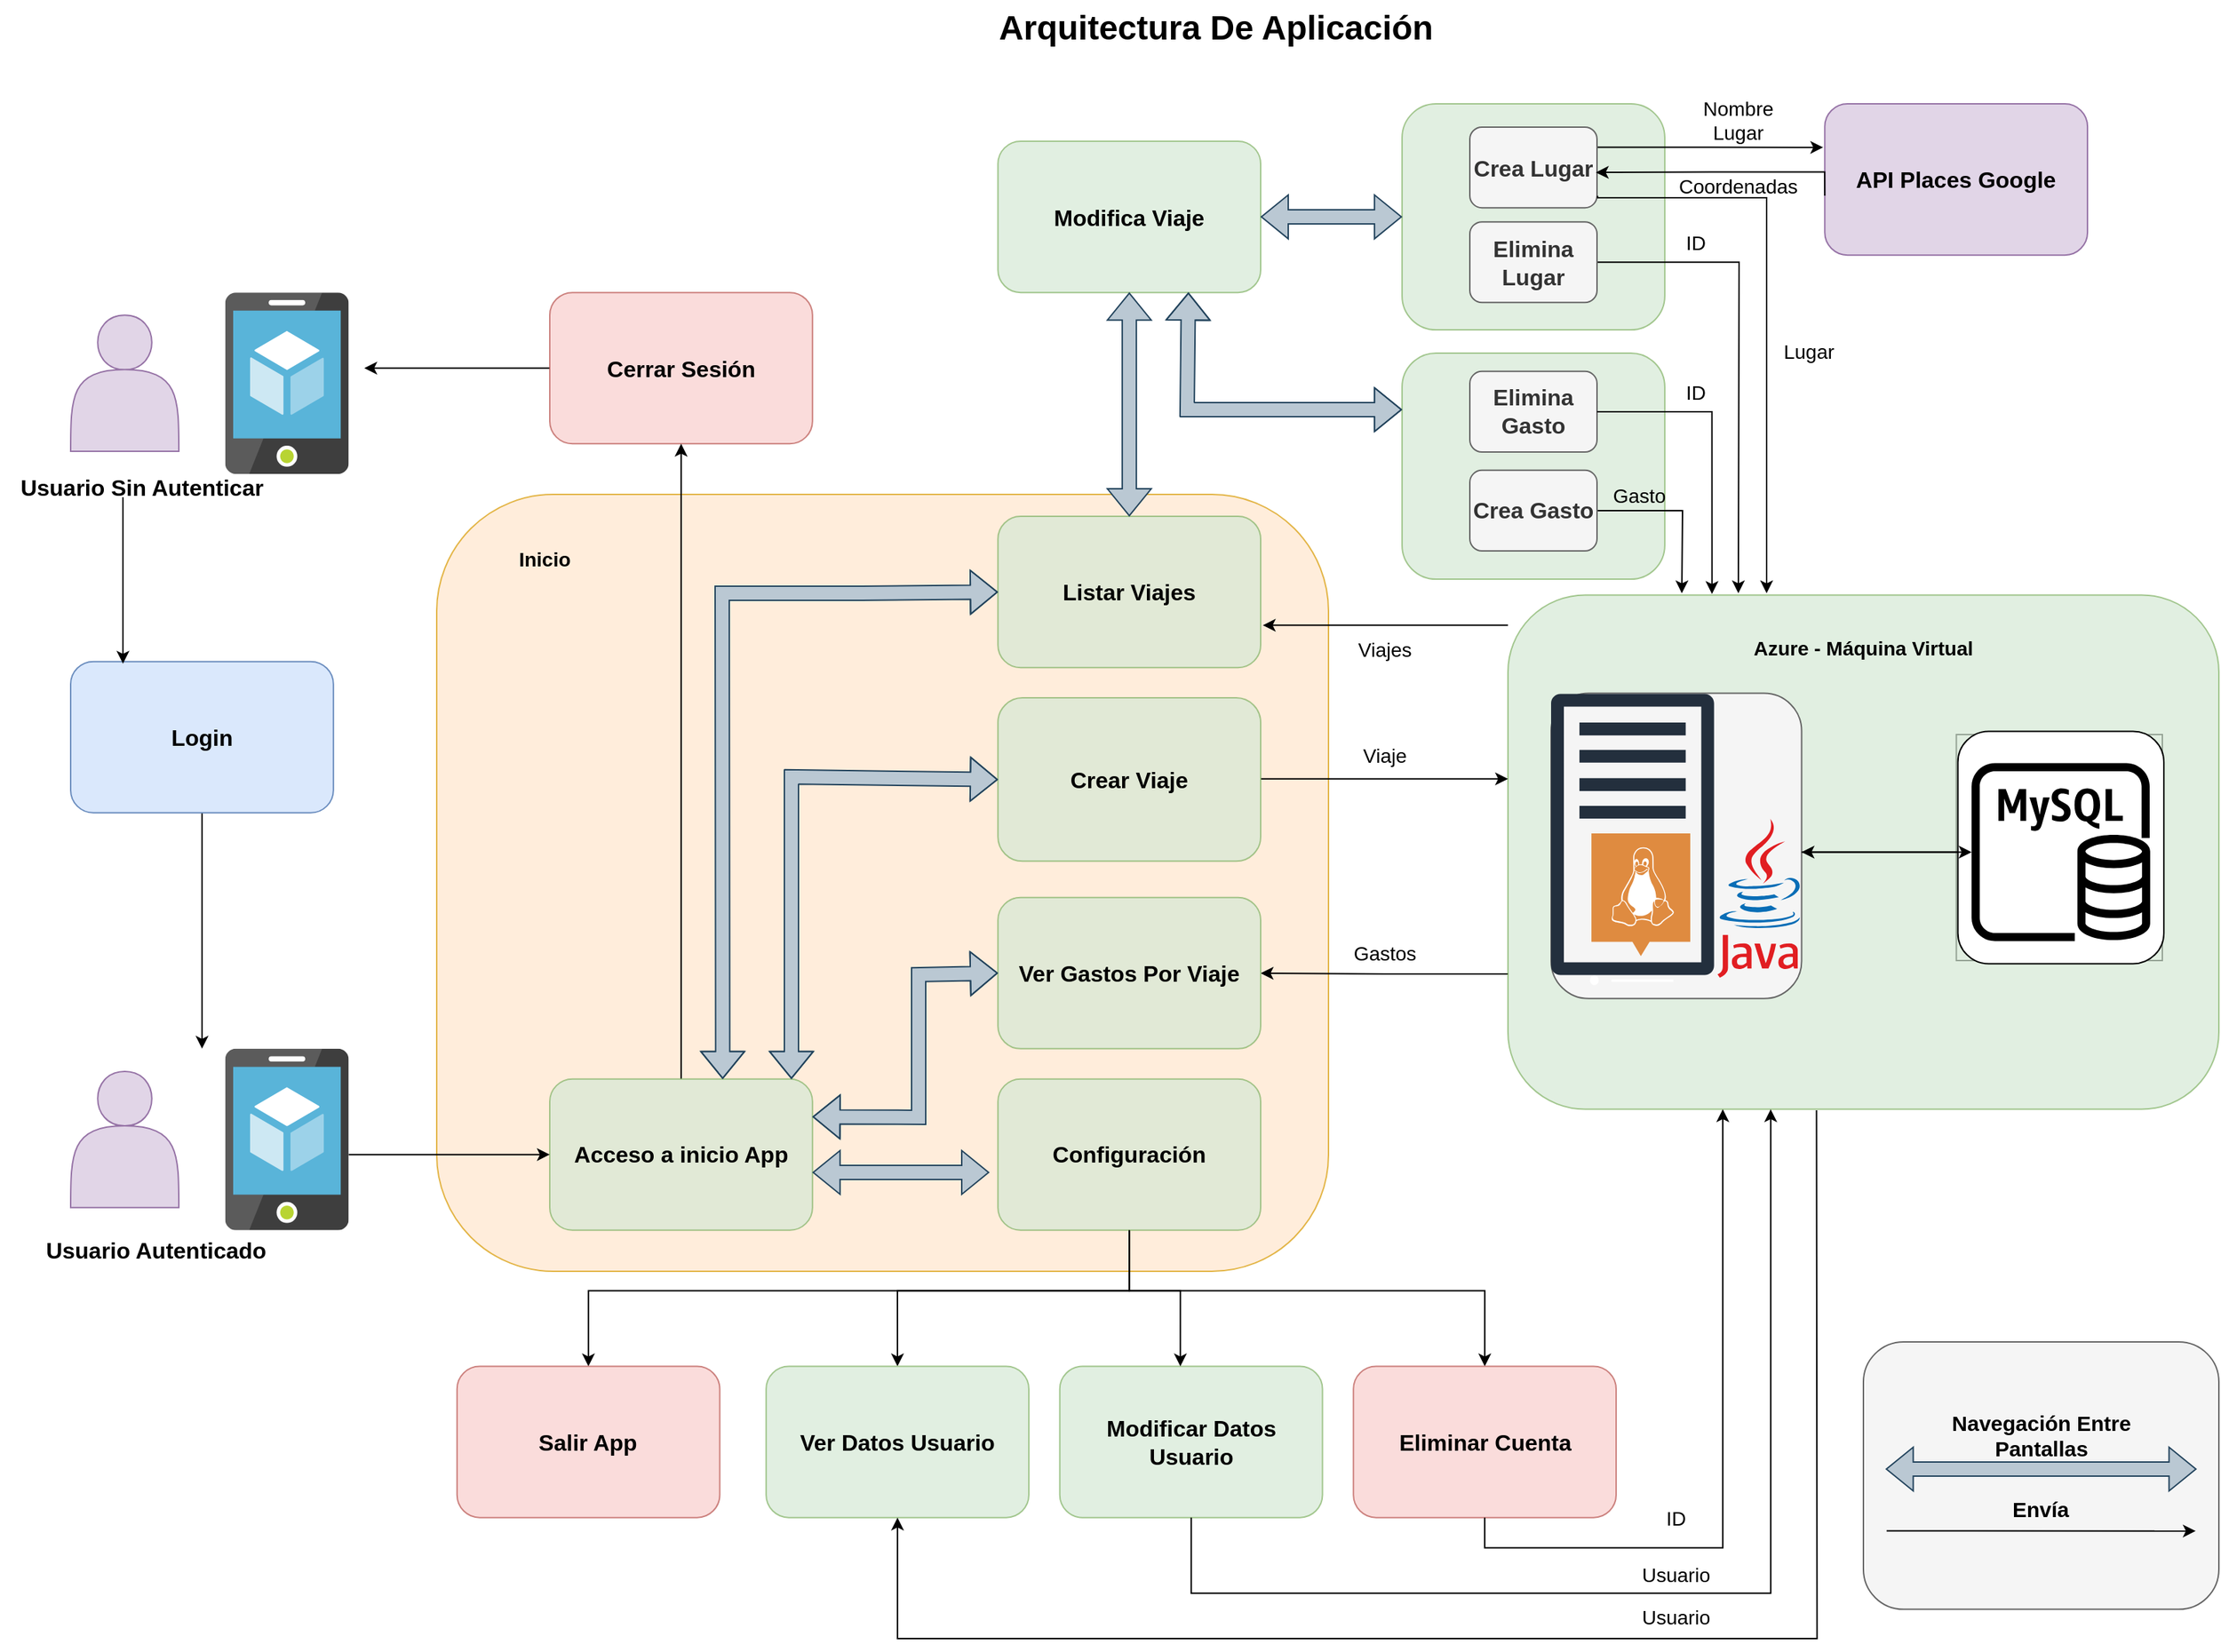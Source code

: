 <mxfile version="24.0.4" type="device">
  <diagram name="Page-1" id="e3a06f82-3646-2815-327d-82caf3d4e204">
    <mxGraphModel dx="2607" dy="1535" grid="1" gridSize="10" guides="1" tooltips="1" connect="1" arrows="1" fold="1" page="1" pageScale="1.5" pageWidth="1169" pageHeight="826" background="none" math="0" shadow="0">
      <root>
        <mxCell id="0" style=";html=1;" />
        <mxCell id="1" style=";html=1;" parent="0" />
        <mxCell id="tFzZ-P_EEXRz5zZVGE4n-2" value="" style="rounded=0;whiteSpace=wrap;html=1;" vertex="1" parent="1">
          <mxGeometry x="1454.24" y="550" width="145.76" height="160" as="geometry" />
        </mxCell>
        <mxCell id="uxGhuqDMktwWaUcLQht1-185" value="" style="rounded=1;whiteSpace=wrap;html=1;fillColor=#ffe6cc;strokeColor=#d79b00;opacity=70;" parent="1" vertex="1">
          <mxGeometry x="379" y="380" width="631" height="550" as="geometry" />
        </mxCell>
        <mxCell id="uxGhuqDMktwWaUcLQht1-151" value="" style="rounded=1;whiteSpace=wrap;html=1;fillColor=#d5e8d4;strokeColor=#82b366;opacity=70;" parent="1" vertex="1">
          <mxGeometry x="1062.05" y="103.54" width="185.9" height="160" as="geometry" />
        </mxCell>
        <mxCell id="6a7d8f32e03d9370-62" value="Arquitectura De Aplicación" style="text;strokeColor=none;fillColor=none;html=1;fontSize=24;fontStyle=1;verticalAlign=middle;align=center;" parent="1" vertex="1">
          <mxGeometry x="499" y="30" width="861" height="40" as="geometry" />
        </mxCell>
        <mxCell id="uxGhuqDMktwWaUcLQht1-62" value="&lt;font style=&quot;font-size: 16px;&quot;&gt;&lt;b&gt;Usuario Sin Autenticar&lt;/b&gt;&lt;/font&gt;" style="text;html=1;align=center;verticalAlign=middle;resizable=0;points=[];autosize=1;strokeColor=none;fillColor=none;" parent="1" vertex="1">
          <mxGeometry x="70" y="360" width="200" height="30" as="geometry" />
        </mxCell>
        <mxCell id="uxGhuqDMktwWaUcLQht1-71" value="" style="rounded=1;whiteSpace=wrap;html=1;fillColor=#f5f5f5;strokeColor=#666666;fontColor=#333333;" parent="1" vertex="1">
          <mxGeometry x="1388.49" y="980" width="251.51" height="189.29" as="geometry" />
        </mxCell>
        <mxCell id="uxGhuqDMktwWaUcLQht1-55" style="edgeStyle=orthogonalEdgeStyle;rounded=0;orthogonalLoop=1;jettySize=auto;html=1;exitX=-0.003;exitY=0.124;exitDx=0;exitDy=0;exitPerimeter=0;" parent="1" edge="1">
          <mxGeometry relative="1" as="geometry">
            <mxPoint x="1136.979" y="472.623" as="sourcePoint" />
            <mxPoint x="963.524" y="472.67" as="targetPoint" />
            <Array as="points">
              <mxPoint x="1011.51" y="472.27" />
              <mxPoint x="1011.51" y="472.27" />
            </Array>
          </mxGeometry>
        </mxCell>
        <mxCell id="uxGhuqDMktwWaUcLQht1-79" style="edgeStyle=orthogonalEdgeStyle;rounded=0;orthogonalLoop=1;jettySize=auto;html=1;exitX=0.001;exitY=0.737;exitDx=0;exitDy=0;exitPerimeter=0;" parent="1" source="uxGhuqDMktwWaUcLQht1-42" target="cv4h8bZx8-ODt0pYZCOF-10" edge="1">
          <mxGeometry relative="1" as="geometry" />
        </mxCell>
        <mxCell id="uxGhuqDMktwWaUcLQht1-42" value="" style="rounded=1;whiteSpace=wrap;html=1;fillColor=#d5e8d4;strokeColor=#82b366;opacity=70;" parent="1" vertex="1">
          <mxGeometry x="1136.978" y="451.212" width="503.022" height="364.04" as="geometry" />
        </mxCell>
        <mxCell id="cv4h8bZx8-ODt0pYZCOF-8" value="&lt;b&gt;&lt;font style=&quot;font-size: 16px;&quot;&gt;Listar Viajes&lt;/font&gt;&lt;/b&gt;" style="rounded=1;whiteSpace=wrap;html=1;fillColor=#d5e8d4;strokeColor=#82b366;opacity=70;" parent="1" vertex="1">
          <mxGeometry x="776.115" y="395.556" width="185.899" height="107.071" as="geometry" />
        </mxCell>
        <mxCell id="uxGhuqDMktwWaUcLQht1-56" style="edgeStyle=orthogonalEdgeStyle;rounded=0;orthogonalLoop=1;jettySize=auto;html=1;entryX=0;entryY=0.277;entryDx=0;entryDy=0;entryPerimeter=0;" parent="1" edge="1">
          <mxGeometry relative="1" as="geometry">
            <mxPoint x="1136.978" y="581.361" as="targetPoint" />
            <mxPoint x="962.014" y="581.361" as="sourcePoint" />
            <Array as="points">
              <mxPoint x="1136.978" y="581.169" />
            </Array>
          </mxGeometry>
        </mxCell>
        <mxCell id="cv4h8bZx8-ODt0pYZCOF-9" value="&lt;span style=&quot;font-size: 16px;&quot;&gt;&lt;b&gt;Crear Viaje&lt;/b&gt;&lt;/span&gt;" style="rounded=1;whiteSpace=wrap;html=1;fillColor=#d5e8d4;strokeColor=#82b366;opacity=70;" parent="1" vertex="1">
          <mxGeometry x="776.115" y="524.04" width="185.899" height="115.636" as="geometry" />
        </mxCell>
        <mxCell id="cv4h8bZx8-ODt0pYZCOF-10" value="&lt;b&gt;&lt;font style=&quot;font-size: 16px;&quot;&gt;Ver Gastos Por Viaje&lt;/font&gt;&lt;/b&gt;" style="rounded=1;whiteSpace=wrap;html=1;fillColor=#d5e8d4;strokeColor=#82b366;opacity=70;" parent="1" vertex="1">
          <mxGeometry x="776.115" y="665.354" width="185.899" height="107.071" as="geometry" />
        </mxCell>
        <mxCell id="uxGhuqDMktwWaUcLQht1-25" style="edgeStyle=orthogonalEdgeStyle;rounded=0;orthogonalLoop=1;jettySize=auto;html=1;" parent="1" source="cv4h8bZx8-ODt0pYZCOF-11" target="cv4h8bZx8-ODt0pYZCOF-38" edge="1">
          <mxGeometry relative="1" as="geometry">
            <Array as="points">
              <mxPoint x="869.065" y="943.737" />
              <mxPoint x="486.331" y="943.737" />
            </Array>
          </mxGeometry>
        </mxCell>
        <mxCell id="uxGhuqDMktwWaUcLQht1-26" style="edgeStyle=orthogonalEdgeStyle;rounded=0;orthogonalLoop=1;jettySize=auto;html=1;entryX=0.5;entryY=0;entryDx=0;entryDy=0;" parent="1" source="cv4h8bZx8-ODt0pYZCOF-11" target="cv4h8bZx8-ODt0pYZCOF-35" edge="1">
          <mxGeometry relative="1" as="geometry">
            <Array as="points">
              <mxPoint x="869.065" y="943.737" />
              <mxPoint x="705.036" y="943.737" />
            </Array>
          </mxGeometry>
        </mxCell>
        <mxCell id="uxGhuqDMktwWaUcLQht1-28" style="edgeStyle=orthogonalEdgeStyle;rounded=0;orthogonalLoop=1;jettySize=auto;html=1;" parent="1" source="cv4h8bZx8-ODt0pYZCOF-11" edge="1">
          <mxGeometry relative="1" as="geometry">
            <mxPoint x="1120.576" y="997.273" as="targetPoint" />
            <Array as="points">
              <mxPoint x="869.065" y="943.737" />
              <mxPoint x="1120.576" y="943.737" />
            </Array>
          </mxGeometry>
        </mxCell>
        <mxCell id="cv4h8bZx8-ODt0pYZCOF-11" value="&lt;b&gt;&lt;font style=&quot;font-size: 16px;&quot;&gt;Configuración&lt;/font&gt;&lt;/b&gt;" style="rounded=1;whiteSpace=wrap;html=1;fillColor=#d5e8d4;strokeColor=#82b366;opacity=70;" parent="1" vertex="1">
          <mxGeometry x="776.115" y="793.838" width="185.899" height="107.071" as="geometry" />
        </mxCell>
        <mxCell id="uxGhuqDMktwWaUcLQht1-63" style="edgeStyle=orthogonalEdgeStyle;rounded=0;orthogonalLoop=1;jettySize=auto;html=1;" parent="1" source="cv4h8bZx8-ODt0pYZCOF-16" edge="1">
          <mxGeometry relative="1" as="geometry">
            <mxPoint x="327.77" y="290.606" as="targetPoint" />
          </mxGeometry>
        </mxCell>
        <mxCell id="cv4h8bZx8-ODt0pYZCOF-16" value="&lt;b&gt;&lt;font style=&quot;font-size: 16px;&quot;&gt;Cerrar Sesión&lt;/font&gt;&lt;/b&gt;" style="rounded=1;whiteSpace=wrap;html=1;fillColor=#f8cecc;strokeColor=#b85450;opacity=70;" parent="1" vertex="1">
          <mxGeometry x="458.993" y="237.071" width="185.899" height="107.071" as="geometry" />
        </mxCell>
        <mxCell id="cv4h8bZx8-ODt0pYZCOF-35" value="&lt;b&gt;&lt;font style=&quot;font-size: 16px;&quot;&gt;Ver Datos Usuario&lt;/font&gt;&lt;/b&gt;" style="rounded=1;whiteSpace=wrap;html=1;fillColor=#d5e8d4;strokeColor=#82b366;opacity=70;" parent="1" vertex="1">
          <mxGeometry x="612.086" y="997.273" width="185.899" height="107.071" as="geometry" />
        </mxCell>
        <mxCell id="cv4h8bZx8-ODt0pYZCOF-36" value="&lt;b&gt;&lt;font style=&quot;font-size: 16px;&quot;&gt;Modificar Datos Usuario&lt;/font&gt;&lt;/b&gt;" style="rounded=1;whiteSpace=wrap;html=1;fillColor=#d5e8d4;strokeColor=#82b366;opacity=70;" parent="1" vertex="1">
          <mxGeometry x="819.856" y="997.273" width="185.899" height="107.071" as="geometry" />
        </mxCell>
        <mxCell id="cv4h8bZx8-ODt0pYZCOF-37" value="&lt;b&gt;&lt;font style=&quot;font-size: 16px;&quot;&gt;Eliminar Cuenta&lt;/font&gt;&lt;/b&gt;" style="rounded=1;whiteSpace=wrap;html=1;fillColor=#f8cecc;strokeColor=#b85450;opacity=70;" parent="1" vertex="1">
          <mxGeometry x="1027.626" y="997.273" width="185.899" height="107.071" as="geometry" />
        </mxCell>
        <mxCell id="cv4h8bZx8-ODt0pYZCOF-38" value="&lt;b&gt;&lt;font style=&quot;font-size: 16px;&quot;&gt;Salir App&lt;/font&gt;&lt;/b&gt;" style="rounded=1;whiteSpace=wrap;html=1;fillColor=#f8cecc;strokeColor=#b85450;opacity=70;" parent="1" vertex="1">
          <mxGeometry x="393.381" y="997.273" width="185.899" height="107.071" as="geometry" />
        </mxCell>
        <mxCell id="cv4h8bZx8-ODt0pYZCOF-45" value="&lt;b&gt;&lt;font style=&quot;font-size: 16px;&quot;&gt;Modifica Viaje&lt;/font&gt;&lt;/b&gt;" style="rounded=1;whiteSpace=wrap;html=1;fillColor=#d5e8d4;strokeColor=#82b366;opacity=70;" parent="1" vertex="1">
          <mxGeometry x="776.115" y="130" width="185.899" height="107.071" as="geometry" />
        </mxCell>
        <mxCell id="cv4h8bZx8-ODt0pYZCOF-49" value="&lt;span style=&quot;font-size: 16px;&quot;&gt;&lt;b&gt;API Places Google&lt;/b&gt;&lt;/span&gt;" style="rounded=1;whiteSpace=wrap;html=1;fillColor=#e1d5e7;strokeColor=#9673a6;" parent="1" vertex="1">
          <mxGeometry x="1361.149" y="103.54" width="185.899" height="107.071" as="geometry" />
        </mxCell>
        <mxCell id="uxGhuqDMktwWaUcLQht1-18" style="edgeStyle=orthogonalEdgeStyle;rounded=0;orthogonalLoop=1;jettySize=auto;html=1;" parent="1" source="uxGhuqDMktwWaUcLQht1-1" edge="1">
          <mxGeometry relative="1" as="geometry">
            <mxPoint x="212.95" y="772.424" as="targetPoint" />
          </mxGeometry>
        </mxCell>
        <mxCell id="uxGhuqDMktwWaUcLQht1-1" value="&lt;b&gt;&lt;font style=&quot;font-size: 16px;&quot;&gt;Login&lt;/font&gt;&lt;/b&gt;" style="rounded=1;whiteSpace=wrap;html=1;fillColor=#dae8fc;strokeColor=#6c8ebf;" parent="1" vertex="1">
          <mxGeometry x="120" y="498.323" width="185.899" height="107.071" as="geometry" />
        </mxCell>
        <mxCell id="uxGhuqDMktwWaUcLQht1-8" style="edgeStyle=orthogonalEdgeStyle;rounded=0;orthogonalLoop=1;jettySize=auto;html=1;exitX=0.5;exitY=0;exitDx=0;exitDy=0;entryX=0.5;entryY=1;entryDx=0;entryDy=0;" parent="1" source="cv4h8bZx8-ODt0pYZCOF-5" target="cv4h8bZx8-ODt0pYZCOF-16" edge="1">
          <mxGeometry relative="1" as="geometry" />
        </mxCell>
        <mxCell id="cv4h8bZx8-ODt0pYZCOF-5" value="&lt;b&gt;&lt;font style=&quot;font-size: 16px;&quot;&gt;Acceso a inicio App&lt;/font&gt;&lt;/b&gt;" style="rounded=1;whiteSpace=wrap;html=1;fillColor=#d5e8d4;strokeColor=#82b366;opacity=70;" parent="1" vertex="1">
          <mxGeometry x="458.993" y="793.838" width="185.899" height="107.071" as="geometry" />
        </mxCell>
        <mxCell id="uxGhuqDMktwWaUcLQht1-10" style="edgeStyle=orthogonalEdgeStyle;rounded=0;orthogonalLoop=1;jettySize=auto;html=1;" parent="1" source="cv4h8bZx8-ODt0pYZCOF-1" target="cv4h8bZx8-ODt0pYZCOF-5" edge="1">
          <mxGeometry relative="1" as="geometry">
            <Array as="points">
              <mxPoint x="360.576" y="847.374" />
              <mxPoint x="360.576" y="847.374" />
            </Array>
          </mxGeometry>
        </mxCell>
        <mxCell id="uxGhuqDMktwWaUcLQht1-13" value="" style="group" parent="1" vertex="1" connectable="0">
          <mxGeometry x="120" y="237.071" width="198.584" height="128.485" as="geometry" />
        </mxCell>
        <mxCell id="uxGhuqDMktwWaUcLQht1-16" value="" style="group" parent="uxGhuqDMktwWaUcLQht1-13" vertex="1" connectable="0">
          <mxGeometry width="198.584" height="128.485" as="geometry" />
        </mxCell>
        <mxCell id="uxGhuqDMktwWaUcLQht1-11" value="" style="image;sketch=0;aspect=fixed;html=1;points=[];align=center;fontSize=12;image=img/lib/mscae/App_Service_Mobile_App.svg;" parent="uxGhuqDMktwWaUcLQht1-16" vertex="1">
          <mxGeometry x="109.353" width="87.37" height="128.485" as="geometry" />
        </mxCell>
        <mxCell id="uxGhuqDMktwWaUcLQht1-12" value="" style="shape=actor;whiteSpace=wrap;html=1;fillColor=#e1d5e7;strokeColor=#9673a6;" parent="uxGhuqDMktwWaUcLQht1-16" vertex="1">
          <mxGeometry y="16.061" width="76.547" height="96.364" as="geometry" />
        </mxCell>
        <mxCell id="cv4h8bZx8-ODt0pYZCOF-1" value="" style="image;sketch=0;aspect=fixed;html=1;points=[];align=center;fontSize=12;image=img/lib/mscae/App_Service_Mobile_App.svg;" parent="1" vertex="1">
          <mxGeometry x="229.353" y="772.424" width="87.37" height="128.485" as="geometry" />
        </mxCell>
        <mxCell id="cv4h8bZx8-ODt0pYZCOF-4" value="" style="shape=actor;whiteSpace=wrap;html=1;fillColor=#e1d5e7;strokeColor=#9673a6;" parent="1" vertex="1">
          <mxGeometry x="120" y="788.485" width="76.547" height="96.364" as="geometry" />
        </mxCell>
        <mxCell id="uxGhuqDMktwWaUcLQht1-17" style="edgeStyle=orthogonalEdgeStyle;rounded=0;orthogonalLoop=1;jettySize=auto;html=1;entryX=0.199;entryY=0.014;entryDx=0;entryDy=0;entryPerimeter=0;" parent="1" target="uxGhuqDMktwWaUcLQht1-1" edge="1">
          <mxGeometry relative="1" as="geometry">
            <mxPoint x="157" y="382" as="sourcePoint" />
            <Array as="points">
              <mxPoint x="157" y="382" />
            </Array>
          </mxGeometry>
        </mxCell>
        <mxCell id="uxGhuqDMktwWaUcLQht1-27" style="edgeStyle=orthogonalEdgeStyle;rounded=0;orthogonalLoop=1;jettySize=auto;html=1;entryX=0.459;entryY=0;entryDx=0;entryDy=0;entryPerimeter=0;" parent="1" source="cv4h8bZx8-ODt0pYZCOF-11" target="cv4h8bZx8-ODt0pYZCOF-36" edge="1">
          <mxGeometry relative="1" as="geometry">
            <Array as="points">
              <mxPoint x="869.065" y="943.737" />
              <mxPoint x="905.151" y="943.737" />
            </Array>
          </mxGeometry>
        </mxCell>
        <mxCell id="uxGhuqDMktwWaUcLQht1-46" style="edgeStyle=orthogonalEdgeStyle;rounded=0;orthogonalLoop=1;jettySize=auto;html=1;" parent="1" source="cv4h8bZx8-ODt0pYZCOF-19" edge="1">
          <mxGeometry relative="1" as="geometry">
            <mxPoint x="1344.748" y="633.232" as="targetPoint" />
          </mxGeometry>
        </mxCell>
        <mxCell id="uxGhuqDMktwWaUcLQht1-54" value="&lt;b&gt;&lt;font style=&quot;font-size: 14px;&quot;&gt;Azure - Máquina Virtual&lt;/font&gt;&lt;/b&gt;" style="text;html=1;align=center;verticalAlign=middle;whiteSpace=wrap;rounded=0;" parent="1" vertex="1">
          <mxGeometry x="1292.806" y="472.626" width="191.367" height="32.121" as="geometry" />
        </mxCell>
        <mxCell id="uxGhuqDMktwWaUcLQht1-59" style="edgeStyle=orthogonalEdgeStyle;rounded=0;orthogonalLoop=1;jettySize=auto;html=1;" parent="1" source="cv4h8bZx8-ODt0pYZCOF-37" edge="1">
          <mxGeometry relative="1" as="geometry">
            <mxPoint x="1288.978" y="815.253" as="targetPoint" />
            <Array as="points">
              <mxPoint x="1120.576" y="1125.758" />
              <mxPoint x="1288.978" y="1125.758" />
            </Array>
          </mxGeometry>
        </mxCell>
        <mxCell id="uxGhuqDMktwWaUcLQht1-60" style="edgeStyle=orthogonalEdgeStyle;rounded=0;orthogonalLoop=1;jettySize=auto;html=1;" parent="1" source="cv4h8bZx8-ODt0pYZCOF-36" edge="1">
          <mxGeometry relative="1" as="geometry">
            <mxPoint x="1322.878" y="815.253" as="targetPoint" />
            <Array as="points">
              <mxPoint x="912.806" y="1157.879" />
              <mxPoint x="1322.878" y="1157.879" />
              <mxPoint x="1322.878" y="815.253" />
            </Array>
          </mxGeometry>
        </mxCell>
        <mxCell id="uxGhuqDMktwWaUcLQht1-61" style="edgeStyle=orthogonalEdgeStyle;rounded=0;orthogonalLoop=1;jettySize=auto;html=1;exitX=0.434;exitY=1.002;exitDx=0;exitDy=0;exitPerimeter=0;" parent="1" source="uxGhuqDMktwWaUcLQht1-42" target="cv4h8bZx8-ODt0pYZCOF-35" edge="1">
          <mxGeometry relative="1" as="geometry">
            <Array as="points">
              <mxPoint x="1355.683" y="816.323" />
              <mxPoint x="1355.683" y="816.323" />
              <mxPoint x="1355.683" y="1190" />
              <mxPoint x="705.036" y="1190" />
            </Array>
          </mxGeometry>
        </mxCell>
        <mxCell id="uxGhuqDMktwWaUcLQht1-66" value="&lt;b&gt;&lt;font style=&quot;font-size: 15px;&quot;&gt;Envía&lt;/font&gt;&lt;/b&gt;" style="text;html=1;align=center;verticalAlign=middle;whiteSpace=wrap;rounded=0;" parent="1" vertex="1">
          <mxGeometry x="1481.439" y="1082.222" width="65.612" height="32.121" as="geometry" />
        </mxCell>
        <mxCell id="uxGhuqDMktwWaUcLQht1-73" value="" style="endArrow=classic;html=1;rounded=0;entryX=0.913;entryY=0.455;entryDx=0;entryDy=0;entryPerimeter=0;" parent="1" edge="1">
          <mxGeometry width="50" height="50" relative="1" as="geometry">
            <mxPoint x="1404.902" y="1113.783" as="sourcePoint" />
            <mxPoint x="1623.596" y="1113.837" as="targetPoint" />
          </mxGeometry>
        </mxCell>
        <mxCell id="cv4h8bZx8-ODt0pYZCOF-6" value="&lt;font style=&quot;font-size: 16px;&quot;&gt;&lt;b&gt;Usuario Autenticado&lt;/b&gt;&lt;/font&gt;" style="text;html=1;align=center;verticalAlign=middle;resizable=0;points=[];autosize=1;strokeColor=none;fillColor=none;" parent="1" vertex="1">
          <mxGeometry x="90" y="900" width="180" height="30" as="geometry" />
        </mxCell>
        <mxCell id="uxGhuqDMktwWaUcLQht1-75" value="&lt;font style=&quot;font-size: 14px;&quot;&gt;Viajes&lt;/font&gt;" style="text;html=1;align=center;verticalAlign=middle;whiteSpace=wrap;rounded=0;" parent="1" vertex="1">
          <mxGeometry x="1020" y="474.75" width="60" height="30" as="geometry" />
        </mxCell>
        <mxCell id="uxGhuqDMktwWaUcLQht1-76" value="&lt;font style=&quot;font-size: 14px;&quot;&gt;Viaje&lt;/font&gt;" style="text;html=1;align=center;verticalAlign=middle;whiteSpace=wrap;rounded=0;" parent="1" vertex="1">
          <mxGeometry x="1020" y="550" width="60" height="30" as="geometry" />
        </mxCell>
        <mxCell id="uxGhuqDMktwWaUcLQht1-148" value="&lt;font style=&quot;font-size: 14px;&quot;&gt;Gastos&lt;/font&gt;" style="text;html=1;align=center;verticalAlign=middle;whiteSpace=wrap;rounded=0;" parent="1" vertex="1">
          <mxGeometry x="1020" y="690" width="60" height="30" as="geometry" />
        </mxCell>
        <mxCell id="uxGhuqDMktwWaUcLQht1-160" style="edgeStyle=orthogonalEdgeStyle;rounded=0;orthogonalLoop=1;jettySize=auto;html=1;exitX=1;exitY=0.25;exitDx=0;exitDy=0;" parent="1" source="uxGhuqDMktwWaUcLQht1-149" edge="1">
          <mxGeometry relative="1" as="geometry">
            <mxPoint x="1360" y="134.333" as="targetPoint" />
          </mxGeometry>
        </mxCell>
        <mxCell id="uxGhuqDMktwWaUcLQht1-149" value="&lt;b&gt;&lt;font style=&quot;font-size: 16px;&quot;&gt;Crea Lugar&lt;/font&gt;&lt;/b&gt;&lt;span style=&quot;color: rgba(0, 0, 0, 0); font-family: monospace; font-size: 0px; text-align: start; text-wrap: nowrap;&quot;&gt;%3CmxGraphModel%3E%3Croot%3E%3CmxCell%20id%3D%220%22%2F%3E%3CmxCell%20id%3D%221%22%20parent%3D%220%22%2F%3E%3CmxCell%20id%3D%222%22%20value%3D%22%26lt%3Bb%26gt%3B%26lt%3Bfont%20style%3D%26quot%3Bfont-size%3A%2016px%3B%26quot%3B%26gt%3BModifica%20Viaje%26lt%3B%2Ffont%26gt%3B%26lt%3B%2Fb%26gt%3B%22%20style%3D%22rounded%3D1%3BwhiteSpace%3Dwrap%3Bhtml%3D1%3B%22%20vertex%3D%221%22%20parent%3D%221%22%3E%3CmxGeometry%20x%3D%221120%22%20y%3D%22100%22%20width%3D%22170%22%20height%3D%22100%22%20as%3D%22geometry%22%2F%3E%3C%2FmxCell%3E%3C%2Froot%3E%3C%2FmxGraphModel%&lt;/span&gt;" style="rounded=1;whiteSpace=wrap;html=1;fillColor=#f5f5f5;fontColor=#333333;strokeColor=#666666;" parent="1" vertex="1">
          <mxGeometry x="1110" y="120" width="90" height="57.07" as="geometry" />
        </mxCell>
        <mxCell id="uxGhuqDMktwWaUcLQht1-166" style="edgeStyle=orthogonalEdgeStyle;rounded=0;orthogonalLoop=1;jettySize=auto;html=1;exitX=1;exitY=0.5;exitDx=0;exitDy=0;" parent="1" source="uxGhuqDMktwWaUcLQht1-150" edge="1">
          <mxGeometry relative="1" as="geometry">
            <mxPoint x="1300" y="450" as="targetPoint" />
          </mxGeometry>
        </mxCell>
        <mxCell id="uxGhuqDMktwWaUcLQht1-150" value="&lt;b&gt;&lt;font style=&quot;font-size: 16px;&quot;&gt;Elimina Lugar&lt;/font&gt;&lt;/b&gt;&lt;span style=&quot;color: rgba(0, 0, 0, 0); font-family: monospace; font-size: 0px; text-align: start; text-wrap: nowrap;&quot;&gt;%3CmxGraphModel%3E%3Croot%3E%3CmxCell%20id%3D%220%22%2F%3E%3CmxCell%20id%3D%221%22%20parent%3D%220%22%2F%3E%3CmxCell%20id%3D%222%22%20value%3D%22%26lt%3Bb%26gt%3B%26lt%3Bfont%20style%3D%26quot%3Bfont-size%3A%2016px%3B%26quot%3B%26gt%3BModifica%20Viaje%26lt%3B%2Ffont%26gt%3B%26lt%3B%2Fb%26gt%3B%22%20style%3D%22rounded%3D1%3BwhiteSpace%3Dwrap%3Bhtml%3D1%3B%22%20vertex%3D%221%22%20parent%3D%221%22%3E%3CmxGeometry%20x%3D%221120%22%20y%3D%22100%22%20width%3D%22170%22%20height%3D%22100%22%20as%3D%22geometry%22%2F%3E%3C%2FmxCell%3E%3C%2Froot%3E%3C%2FmxGraphModel%&lt;/span&gt;" style="rounded=1;whiteSpace=wrap;html=1;fillColor=#f5f5f5;fontColor=#333333;strokeColor=#666666;" parent="1" vertex="1">
          <mxGeometry x="1110" y="187.07" width="90" height="57.07" as="geometry" />
        </mxCell>
        <mxCell id="uxGhuqDMktwWaUcLQht1-152" value="" style="rounded=1;whiteSpace=wrap;html=1;fillColor=#d5e8d4;strokeColor=#82b366;opacity=70;" parent="1" vertex="1">
          <mxGeometry x="1062.05" y="280" width="185.9" height="160" as="geometry" />
        </mxCell>
        <mxCell id="uxGhuqDMktwWaUcLQht1-169" style="edgeStyle=orthogonalEdgeStyle;rounded=0;orthogonalLoop=1;jettySize=auto;html=1;exitX=1;exitY=0.5;exitDx=0;exitDy=0;" parent="1" source="uxGhuqDMktwWaUcLQht1-153" edge="1">
          <mxGeometry relative="1" as="geometry">
            <mxPoint x="1260" y="450" as="targetPoint" />
          </mxGeometry>
        </mxCell>
        <mxCell id="uxGhuqDMktwWaUcLQht1-153" value="&lt;b&gt;&lt;font style=&quot;font-size: 16px;&quot;&gt;Crea Gasto&lt;/font&gt;&lt;/b&gt;&lt;span style=&quot;color: rgba(0, 0, 0, 0); font-family: monospace; font-size: 0px; text-align: start; text-wrap: nowrap; background-color: initial;&quot;&gt;%3CmxGraphModel%3E%3Croot%3E%3CmxCell%20id%3D%220%22%2F%3E%3CmxCell%20id%3D%221%22%20parent%3D%220%22%2F%3E%3CmxCell%20id%3D%222%22%20value%3D%22%26lt%3Bb%26gt%3B%26lt%3Bfont%20style%3D%26quot%3Bfont-size%3A%2016px%3B%26quot%3B%26gt%3BModifica%20Viaje%26lt%3B%2Ffont%26gt%3B%26lt%3B%2Fb%26gt%3B%22%20style%3D%22rounded%3D1%3BwhiteSpace%3Dwrap%3Bhtml%3D1%3B%22%20vertex%3D%221%22%20parent%3D%221%22%3E%3CmxGeometry%20x%3D%221120%22%20y%3D%22100%22%20width%3D%22170%22%20height%3D%22100%22%20as%3D%22geometry%22%2F%3E%3C%2FmxCell%3E%3C%2Froot%3E%3C%2FmxGraphModel%&lt;/span&gt;" style="rounded=1;whiteSpace=wrap;html=1;fillColor=#f5f5f5;fontColor=#333333;strokeColor=#666666;" parent="1" vertex="1">
          <mxGeometry x="1110" y="362.92" width="90" height="57.07" as="geometry" />
        </mxCell>
        <mxCell id="uxGhuqDMktwWaUcLQht1-154" value="&lt;b&gt;&lt;font style=&quot;font-size: 16px;&quot;&gt;Elimina Gasto&lt;/font&gt;&lt;/b&gt;&lt;span style=&quot;color: rgba(0, 0, 0, 0); font-family: monospace; font-size: 0px; text-align: start; text-wrap: nowrap;&quot;&gt;%3CmxGraphModel%3E%3Croot%3E%3CmxCell%20id%3D%220%22%2F%3E%3CmxCell%20id%3D%221%22%20parent%3D%220%22%2F%3E%3CmxCell%20id%3D%222%22%20value%3D%22%26lt%3Bb%26gt%3B%26lt%3Bfont%20style%3D%26quot%3Bfont-size%3A%2016px%3B%26quot%3B%26gt%3BModifica%20Viaje%26lt%3B%2Ffont%26gt%3B%26lt%3B%2Fb%26gt%3B%22%20style%3D%22rounded%3D1%3BwhiteSpace%3Dwrap%3Bhtml%3D1%3B%22%20vertex%3D%221%22%20parent%3D%221%22%3E%3CmxGeometry%20x%3D%221120%22%20y%3D%22100%22%20width%3D%22170%22%20height%3D%22100%22%20as%3D%22geometry%22%2F%3E%3C%2FmxCell%3E%3C%2Froot%3E%3C%2FmxGraphModel%&lt;/span&gt;" style="rounded=1;whiteSpace=wrap;html=1;fillColor=#f5f5f5;fontColor=#333333;strokeColor=#666666;" parent="1" vertex="1">
          <mxGeometry x="1110" y="292.92" width="90" height="57.07" as="geometry" />
        </mxCell>
        <mxCell id="uxGhuqDMktwWaUcLQht1-155" value="" style="shape=flexArrow;endArrow=classic;startArrow=classic;html=1;rounded=0;exitX=1;exitY=0.5;exitDx=0;exitDy=0;fillColor=#bac8d3;strokeColor=#23445d;" parent="1" source="cv4h8bZx8-ODt0pYZCOF-45" target="uxGhuqDMktwWaUcLQht1-151" edge="1">
          <mxGeometry width="100" height="100" relative="1" as="geometry">
            <mxPoint x="962.01" y="190" as="sourcePoint" />
            <mxPoint x="1062.01" y="90" as="targetPoint" />
          </mxGeometry>
        </mxCell>
        <mxCell id="uxGhuqDMktwWaUcLQht1-156" value="" style="shape=flexArrow;endArrow=classic;startArrow=classic;html=1;rounded=0;fillColor=#bac8d3;strokeColor=#23445d;" parent="1" edge="1">
          <mxGeometry width="100" height="100" relative="1" as="geometry">
            <mxPoint x="1404.24" y="1070" as="sourcePoint" />
            <mxPoint x="1624.24" y="1070" as="targetPoint" />
          </mxGeometry>
        </mxCell>
        <mxCell id="uxGhuqDMktwWaUcLQht1-157" value="&lt;b&gt;&lt;font style=&quot;font-size: 15px;&quot;&gt;Navegación Entre Pantallas&lt;/font&gt;&lt;/b&gt;" style="text;html=1;align=center;verticalAlign=middle;whiteSpace=wrap;rounded=0;" parent="1" vertex="1">
          <mxGeometry x="1449.96" y="1030" width="128.56" height="32.12" as="geometry" />
        </mxCell>
        <mxCell id="uxGhuqDMktwWaUcLQht1-158" value="" style="shape=flexArrow;endArrow=classic;startArrow=classic;html=1;rounded=0;exitX=0.725;exitY=1;exitDx=0;exitDy=0;entryX=0;entryY=0.25;entryDx=0;entryDy=0;exitPerimeter=0;fillColor=#bac8d3;strokeColor=#23445d;" parent="1" source="cv4h8bZx8-ODt0pYZCOF-45" target="uxGhuqDMktwWaUcLQht1-152" edge="1">
          <mxGeometry width="100" height="100" relative="1" as="geometry">
            <mxPoint x="962.05" y="217.95" as="sourcePoint" />
            <mxPoint x="1062.05" y="217.95" as="targetPoint" />
            <Array as="points">
              <mxPoint x="910" y="320" />
            </Array>
          </mxGeometry>
        </mxCell>
        <mxCell id="uxGhuqDMktwWaUcLQht1-161" style="edgeStyle=orthogonalEdgeStyle;rounded=0;orthogonalLoop=1;jettySize=auto;html=1;exitX=0;exitY=0.75;exitDx=0;exitDy=0;entryX=0.991;entryY=0.83;entryDx=0;entryDy=0;entryPerimeter=0;" parent="1" edge="1">
          <mxGeometry relative="1" as="geometry">
            <mxPoint x="1361.149" y="168.543" as="sourcePoint" />
            <mxPoint x="1199.19" y="152.068" as="targetPoint" />
            <Array as="points">
              <mxPoint x="1361" y="151.7" />
              <mxPoint x="1281" y="151.7" />
            </Array>
          </mxGeometry>
        </mxCell>
        <mxCell id="uxGhuqDMktwWaUcLQht1-162" value="&lt;font style=&quot;font-size: 14px;&quot;&gt;Nombre Lugar&lt;/font&gt;" style="text;html=1;align=center;verticalAlign=middle;whiteSpace=wrap;rounded=0;" parent="1" vertex="1">
          <mxGeometry x="1270" y="100.0" width="60" height="30" as="geometry" />
        </mxCell>
        <mxCell id="uxGhuqDMktwWaUcLQht1-163" value="&lt;font style=&quot;font-size: 14px;&quot;&gt;Coordenadas&lt;/font&gt;" style="text;html=1;align=center;verticalAlign=middle;whiteSpace=wrap;rounded=0;" parent="1" vertex="1">
          <mxGeometry x="1270" y="147.07" width="60" height="30" as="geometry" />
        </mxCell>
        <mxCell id="uxGhuqDMktwWaUcLQht1-164" style="edgeStyle=orthogonalEdgeStyle;rounded=0;orthogonalLoop=1;jettySize=auto;html=1;exitX=1.004;exitY=0.853;exitDx=0;exitDy=0;exitPerimeter=0;" parent="1" source="uxGhuqDMktwWaUcLQht1-149" edge="1">
          <mxGeometry relative="1" as="geometry">
            <mxPoint x="1320" y="450" as="targetPoint" />
            <Array as="points">
              <mxPoint x="1200" y="170" />
              <mxPoint x="1320" y="170" />
            </Array>
          </mxGeometry>
        </mxCell>
        <mxCell id="uxGhuqDMktwWaUcLQht1-165" value="&lt;font style=&quot;font-size: 14px;&quot;&gt;Lugar&lt;/font&gt;" style="text;html=1;align=center;verticalAlign=middle;whiteSpace=wrap;rounded=0;" parent="1" vertex="1">
          <mxGeometry x="1320" y="263.54" width="60" height="30" as="geometry" />
        </mxCell>
        <mxCell id="uxGhuqDMktwWaUcLQht1-167" value="&lt;font style=&quot;font-size: 14px;&quot;&gt;ID&lt;/font&gt;" style="text;html=1;align=center;verticalAlign=middle;whiteSpace=wrap;rounded=0;" parent="1" vertex="1">
          <mxGeometry x="1240" y="187.07" width="60" height="30" as="geometry" />
        </mxCell>
        <mxCell id="uxGhuqDMktwWaUcLQht1-168" style="edgeStyle=orthogonalEdgeStyle;rounded=0;orthogonalLoop=1;jettySize=auto;html=1;exitX=1;exitY=0.5;exitDx=0;exitDy=0;entryX=0.287;entryY=-0.002;entryDx=0;entryDy=0;entryPerimeter=0;" parent="1" source="uxGhuqDMktwWaUcLQht1-154" target="uxGhuqDMktwWaUcLQht1-42" edge="1">
          <mxGeometry relative="1" as="geometry" />
        </mxCell>
        <mxCell id="uxGhuqDMktwWaUcLQht1-170" value="&lt;font style=&quot;font-size: 14px;&quot;&gt;ID&lt;/font&gt;" style="text;html=1;align=center;verticalAlign=middle;whiteSpace=wrap;rounded=0;" parent="1" vertex="1">
          <mxGeometry x="1240" y="292.92" width="60" height="30" as="geometry" />
        </mxCell>
        <mxCell id="uxGhuqDMktwWaUcLQht1-171" value="&lt;font style=&quot;font-size: 14px;&quot;&gt;Gasto&lt;/font&gt;" style="text;html=1;align=center;verticalAlign=middle;whiteSpace=wrap;rounded=0;" parent="1" vertex="1">
          <mxGeometry x="1200" y="365.56" width="60" height="30" as="geometry" />
        </mxCell>
        <mxCell id="uxGhuqDMktwWaUcLQht1-172" value="&lt;font style=&quot;font-size: 14px;&quot;&gt;ID&lt;/font&gt;" style="text;html=1;align=center;verticalAlign=middle;whiteSpace=wrap;rounded=0;" parent="1" vertex="1">
          <mxGeometry x="1226.12" y="1090" width="60" height="30" as="geometry" />
        </mxCell>
        <mxCell id="uxGhuqDMktwWaUcLQht1-175" value="" style="shape=flexArrow;endArrow=classic;startArrow=classic;html=1;rounded=0;exitX=0.5;exitY=1;exitDx=0;exitDy=0;entryX=0.5;entryY=0;entryDx=0;entryDy=0;fillColor=#bac8d3;strokeColor=#23445d;" parent="1" source="cv4h8bZx8-ODt0pYZCOF-45" target="cv4h8bZx8-ODt0pYZCOF-8" edge="1">
          <mxGeometry width="100" height="100" relative="1" as="geometry">
            <mxPoint x="777" y="307.33" as="sourcePoint" />
            <mxPoint x="877" y="307.33" as="targetPoint" />
          </mxGeometry>
        </mxCell>
        <mxCell id="uxGhuqDMktwWaUcLQht1-176" value="" style="shape=flexArrow;endArrow=classic;startArrow=classic;html=1;rounded=0;exitX=0;exitY=0.5;exitDx=0;exitDy=0;entryX=0.5;entryY=0;entryDx=0;entryDy=0;fillColor=#bac8d3;strokeColor=#23445d;" parent="1" source="cv4h8bZx8-ODt0pYZCOF-8" edge="1">
          <mxGeometry width="100" height="100" relative="1" as="geometry">
            <mxPoint x="748.184" y="440.0" as="sourcePoint" />
            <mxPoint x="581.37" y="793.85" as="targetPoint" />
            <Array as="points">
              <mxPoint x="680" y="450" />
              <mxPoint x="581" y="450" />
            </Array>
          </mxGeometry>
        </mxCell>
        <mxCell id="uxGhuqDMktwWaUcLQht1-181" value="" style="shape=flexArrow;endArrow=classic;startArrow=classic;html=1;rounded=0;exitX=0;exitY=0.5;exitDx=0;exitDy=0;entryX=0.5;entryY=0;entryDx=0;entryDy=0;fillColor=#bac8d3;strokeColor=#23445d;" parent="1" source="cv4h8bZx8-ODt0pYZCOF-9" edge="1">
          <mxGeometry width="100" height="100" relative="1" as="geometry">
            <mxPoint x="630" y="634.84" as="sourcePoint" />
            <mxPoint x="630" y="793.84" as="targetPoint" />
            <Array as="points">
              <mxPoint x="630" y="580" />
            </Array>
          </mxGeometry>
        </mxCell>
        <mxCell id="uxGhuqDMktwWaUcLQht1-182" value="" style="shape=flexArrow;endArrow=classic;startArrow=classic;html=1;rounded=0;exitX=0;exitY=0.5;exitDx=0;exitDy=0;entryX=1;entryY=0.25;entryDx=0;entryDy=0;fillColor=#bac8d3;strokeColor=#23445d;" parent="1" source="cv4h8bZx8-ODt0pYZCOF-10" target="cv4h8bZx8-ODt0pYZCOF-5" edge="1">
          <mxGeometry width="100" height="100" relative="1" as="geometry">
            <mxPoint x="710" y="710" as="sourcePoint" />
            <mxPoint x="710" y="869" as="targetPoint" />
            <Array as="points">
              <mxPoint x="720" y="720" />
              <mxPoint x="720" y="821" />
            </Array>
          </mxGeometry>
        </mxCell>
        <mxCell id="uxGhuqDMktwWaUcLQht1-183" value="" style="shape=flexArrow;endArrow=classic;startArrow=classic;html=1;rounded=0;exitX=1;exitY=0.5;exitDx=0;exitDy=0;fillColor=#bac8d3;strokeColor=#23445d;" parent="1" edge="1">
          <mxGeometry width="100" height="100" relative="1" as="geometry">
            <mxPoint x="644.89" y="860" as="sourcePoint" />
            <mxPoint x="770" y="860" as="targetPoint" />
          </mxGeometry>
        </mxCell>
        <mxCell id="uxGhuqDMktwWaUcLQht1-186" value="&lt;font style=&quot;font-size: 14px;&quot;&gt;Usuario&lt;/font&gt;" style="text;html=1;align=center;verticalAlign=middle;whiteSpace=wrap;rounded=0;" parent="1" vertex="1">
          <mxGeometry x="1226.12" y="1130" width="60" height="30" as="geometry" />
        </mxCell>
        <mxCell id="uxGhuqDMktwWaUcLQht1-187" value="&lt;span style=&quot;font-size: 14px;&quot;&gt;Usuario&lt;/span&gt;" style="text;html=1;align=center;verticalAlign=middle;whiteSpace=wrap;rounded=0;" parent="1" vertex="1">
          <mxGeometry x="1226.12" y="1160" width="60" height="30" as="geometry" />
        </mxCell>
        <mxCell id="uxGhuqDMktwWaUcLQht1-188" value="&lt;b&gt;&lt;font style=&quot;font-size: 14px;&quot;&gt;Inicio&lt;/font&gt;&lt;/b&gt;" style="text;html=1;align=center;verticalAlign=middle;whiteSpace=wrap;rounded=0;" parent="1" vertex="1">
          <mxGeometry x="359.996" y="409.996" width="191.367" height="32.121" as="geometry" />
        </mxCell>
        <mxCell id="tFzZ-P_EEXRz5zZVGE4n-1" value="" style="group;fillColor=#f5f5f5;fontColor=#333333;strokeColor=#666666;rounded=1;" vertex="1" connectable="0" parent="1">
          <mxGeometry x="1167.499" y="520.808" width="177.249" height="216.108" as="geometry" />
        </mxCell>
        <mxCell id="uxGhuqDMktwWaUcLQht1-37" value="" style="sketch=0;outlineConnect=0;fontColor=#232F3E;gradientColor=none;fillColor=#232F3D;strokeColor=none;dashed=0;verticalLabelPosition=bottom;verticalAlign=top;align=center;html=1;fontSize=12;fontStyle=0;aspect=fixed;pointerEvents=1;shape=mxgraph.aws4.traditional_server;" parent="tFzZ-P_EEXRz5zZVGE4n-1" vertex="1">
          <mxGeometry width="115.304" height="199.869" as="geometry" />
        </mxCell>
        <mxCell id="cv4h8bZx8-ODt0pYZCOF-17" value="" style="sketch=0;pointerEvents=1;shadow=0;dashed=0;html=1;strokeColor=none;fillColor=none;labelPosition=center;verticalLabelPosition=bottom;verticalAlign=top;align=center;outlineConnect=0;shape=mxgraph.veeam2.linux_server;" parent="tFzZ-P_EEXRz5zZVGE4n-1" vertex="1">
          <mxGeometry x="16.825" y="99.187" width="81.651" height="116.921" as="geometry" />
        </mxCell>
        <mxCell id="uxGhuqDMktwWaUcLQht1-40" value="" style="dashed=0;outlineConnect=0;html=1;align=center;labelPosition=center;verticalLabelPosition=bottom;verticalAlign=top;shape=mxgraph.weblogos.java;" parent="tFzZ-P_EEXRz5zZVGE4n-1" vertex="1">
          <mxGeometry x="117.762" y="88.869" width="59.488" height="112.424" as="geometry" />
        </mxCell>
        <mxCell id="tFzZ-P_EEXRz5zZVGE4n-3" value="" style="rounded=1;whiteSpace=wrap;html=1;fillColor=default;" vertex="1" parent="1">
          <mxGeometry x="1455.33" y="547.7" width="145.76" height="164.61" as="geometry" />
        </mxCell>
        <mxCell id="cv4h8bZx8-ODt0pYZCOF-19" value="" style="sketch=0;outlineConnect=0;fontColor=#232F3E;gradientColor=none;fillColor=#000000;strokeColor=none;dashed=0;verticalLabelPosition=bottom;verticalAlign=top;align=center;html=1;fontSize=12;fontStyle=0;aspect=fixed;pointerEvents=1;shape=mxgraph.aws4.rds_mysql_instance;" parent="1" vertex="1">
          <mxGeometry x="1465.036" y="570.061" width="126.343" height="126.343" as="geometry" />
        </mxCell>
        <mxCell id="uxGhuqDMktwWaUcLQht1-50" style="edgeStyle=orthogonalEdgeStyle;rounded=0;orthogonalLoop=1;jettySize=auto;html=1;" parent="1" source="uxGhuqDMktwWaUcLQht1-40" target="cv4h8bZx8-ODt0pYZCOF-19" edge="1">
          <mxGeometry relative="1" as="geometry">
            <Array as="points">
              <mxPoint x="1366.619" y="633.232" />
              <mxPoint x="1366.619" y="633.232" />
            </Array>
          </mxGeometry>
        </mxCell>
      </root>
    </mxGraphModel>
  </diagram>
</mxfile>
